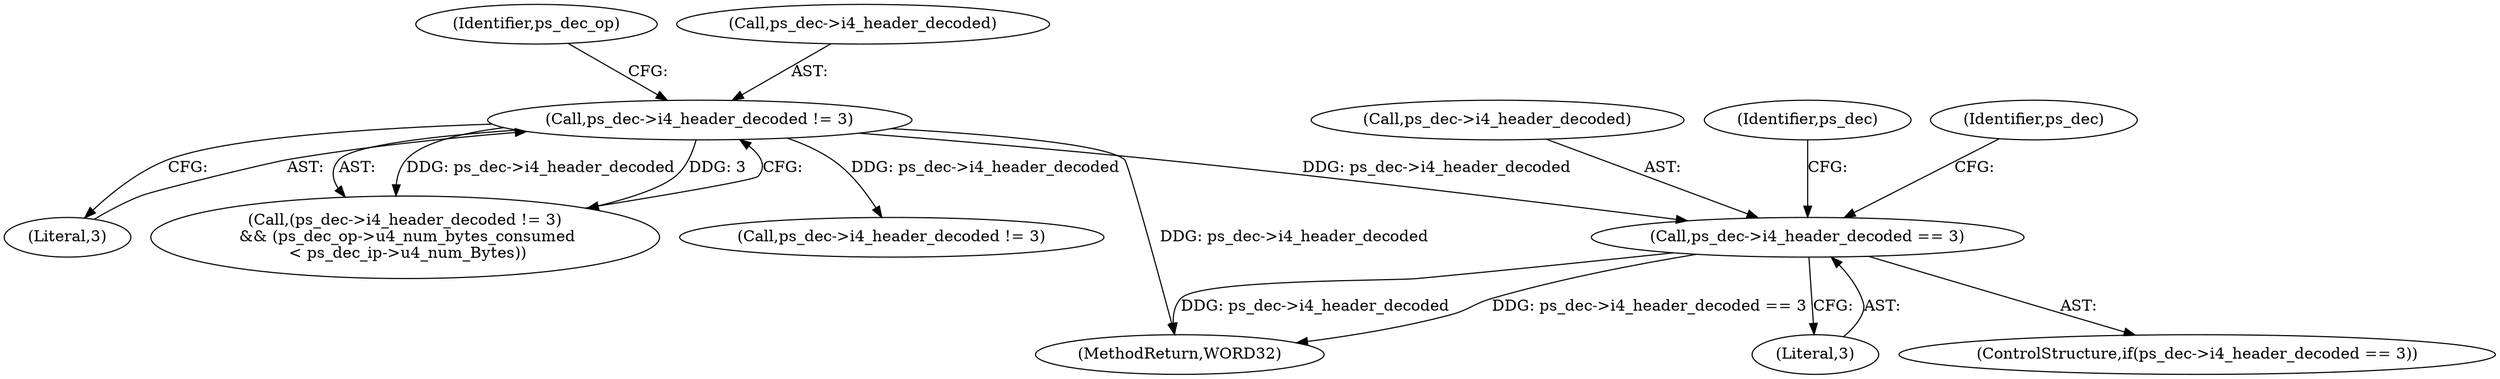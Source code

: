 digraph "0_Android_0b23c81c3dd9ec38f7e6806a3955fed1925541a0@pointer" {
"1001086" [label="(Call,ps_dec->i4_header_decoded == 3)"];
"1001419" [label="(Call,ps_dec->i4_header_decoded != 3)"];
"1001085" [label="(ControlStructure,if(ps_dec->i4_header_decoded == 3))"];
"1001759" [label="(Call,ps_dec->i4_header_decoded != 3)"];
"1002226" [label="(MethodReturn,WORD32)"];
"1001087" [label="(Call,ps_dec->i4_header_decoded)"];
"1001426" [label="(Identifier,ps_dec_op)"];
"1001090" [label="(Literal,3)"];
"1001106" [label="(Identifier,ps_dec)"];
"1001420" [label="(Call,ps_dec->i4_header_decoded)"];
"1001094" [label="(Identifier,ps_dec)"];
"1001423" [label="(Literal,3)"];
"1001418" [label="(Call,(ps_dec->i4_header_decoded != 3)\n && (ps_dec_op->u4_num_bytes_consumed\n < ps_dec_ip->u4_num_Bytes))"];
"1001419" [label="(Call,ps_dec->i4_header_decoded != 3)"];
"1001086" [label="(Call,ps_dec->i4_header_decoded == 3)"];
"1001086" -> "1001085"  [label="AST: "];
"1001086" -> "1001090"  [label="CFG: "];
"1001087" -> "1001086"  [label="AST: "];
"1001090" -> "1001086"  [label="AST: "];
"1001094" -> "1001086"  [label="CFG: "];
"1001106" -> "1001086"  [label="CFG: "];
"1001086" -> "1002226"  [label="DDG: ps_dec->i4_header_decoded"];
"1001086" -> "1002226"  [label="DDG: ps_dec->i4_header_decoded == 3"];
"1001419" -> "1001086"  [label="DDG: ps_dec->i4_header_decoded"];
"1001419" -> "1001418"  [label="AST: "];
"1001419" -> "1001423"  [label="CFG: "];
"1001420" -> "1001419"  [label="AST: "];
"1001423" -> "1001419"  [label="AST: "];
"1001426" -> "1001419"  [label="CFG: "];
"1001418" -> "1001419"  [label="CFG: "];
"1001419" -> "1002226"  [label="DDG: ps_dec->i4_header_decoded"];
"1001419" -> "1001418"  [label="DDG: ps_dec->i4_header_decoded"];
"1001419" -> "1001418"  [label="DDG: 3"];
"1001419" -> "1001759"  [label="DDG: ps_dec->i4_header_decoded"];
}
